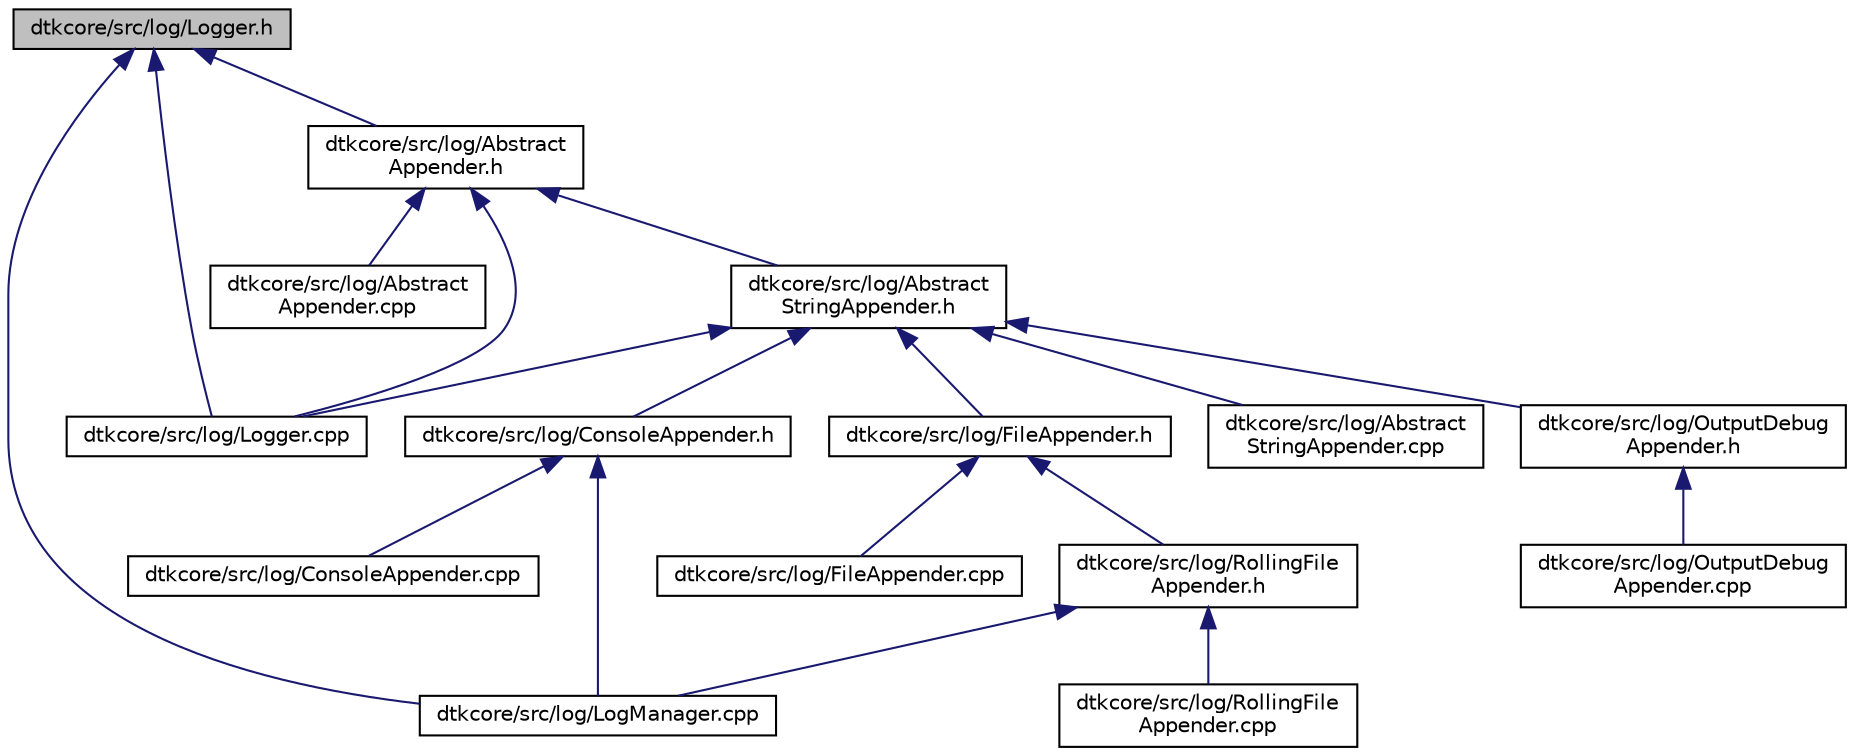 digraph "dtkcore/src/log/Logger.h"
{
  edge [fontname="Helvetica",fontsize="10",labelfontname="Helvetica",labelfontsize="10"];
  node [fontname="Helvetica",fontsize="10",shape=record];
  Node8 [label="dtkcore/src/log/Logger.h",height=0.2,width=0.4,color="black", fillcolor="grey75", style="filled", fontcolor="black"];
  Node8 -> Node9 [dir="back",color="midnightblue",fontsize="10",style="solid",fontname="Helvetica"];
  Node9 [label="dtkcore/src/log/Abstract\lAppender.h",height=0.2,width=0.4,color="black", fillcolor="white", style="filled",URL="$_abstract_appender_8h_source.html"];
  Node9 -> Node10 [dir="back",color="midnightblue",fontsize="10",style="solid",fontname="Helvetica"];
  Node10 [label="dtkcore/src/log/Abstract\lAppender.cpp",height=0.2,width=0.4,color="black", fillcolor="white", style="filled",URL="$_abstract_appender_8cpp_source.html"];
  Node9 -> Node11 [dir="back",color="midnightblue",fontsize="10",style="solid",fontname="Helvetica"];
  Node11 [label="dtkcore/src/log/Abstract\lStringAppender.h",height=0.2,width=0.4,color="black", fillcolor="white", style="filled",URL="$_abstract_string_appender_8h_source.html"];
  Node11 -> Node12 [dir="back",color="midnightblue",fontsize="10",style="solid",fontname="Helvetica"];
  Node12 [label="dtkcore/src/log/Abstract\lStringAppender.cpp",height=0.2,width=0.4,color="black", fillcolor="white", style="filled",URL="$_abstract_string_appender_8cpp_source.html"];
  Node11 -> Node13 [dir="back",color="midnightblue",fontsize="10",style="solid",fontname="Helvetica"];
  Node13 [label="dtkcore/src/log/ConsoleAppender.h",height=0.2,width=0.4,color="black", fillcolor="white", style="filled",URL="$_console_appender_8h_source.html"];
  Node13 -> Node14 [dir="back",color="midnightblue",fontsize="10",style="solid",fontname="Helvetica"];
  Node14 [label="dtkcore/src/log/ConsoleAppender.cpp",height=0.2,width=0.4,color="black", fillcolor="white", style="filled",URL="$_console_appender_8cpp_source.html"];
  Node13 -> Node15 [dir="back",color="midnightblue",fontsize="10",style="solid",fontname="Helvetica"];
  Node15 [label="dtkcore/src/log/LogManager.cpp",height=0.2,width=0.4,color="black", fillcolor="white", style="filled",URL="$_log_manager_8cpp_source.html"];
  Node11 -> Node16 [dir="back",color="midnightblue",fontsize="10",style="solid",fontname="Helvetica"];
  Node16 [label="dtkcore/src/log/FileAppender.h",height=0.2,width=0.4,color="black", fillcolor="white", style="filled",URL="$_file_appender_8h_source.html"];
  Node16 -> Node17 [dir="back",color="midnightblue",fontsize="10",style="solid",fontname="Helvetica"];
  Node17 [label="dtkcore/src/log/FileAppender.cpp",height=0.2,width=0.4,color="black", fillcolor="white", style="filled",URL="$_file_appender_8cpp_source.html"];
  Node16 -> Node18 [dir="back",color="midnightblue",fontsize="10",style="solid",fontname="Helvetica"];
  Node18 [label="dtkcore/src/log/RollingFile\lAppender.h",height=0.2,width=0.4,color="black", fillcolor="white", style="filled",URL="$_rolling_file_appender_8h_source.html"];
  Node18 -> Node15 [dir="back",color="midnightblue",fontsize="10",style="solid",fontname="Helvetica"];
  Node18 -> Node19 [dir="back",color="midnightblue",fontsize="10",style="solid",fontname="Helvetica"];
  Node19 [label="dtkcore/src/log/RollingFile\lAppender.cpp",height=0.2,width=0.4,color="black", fillcolor="white", style="filled",URL="$_rolling_file_appender_8cpp_source.html"];
  Node11 -> Node20 [dir="back",color="midnightblue",fontsize="10",style="solid",fontname="Helvetica"];
  Node20 [label="dtkcore/src/log/Logger.cpp",height=0.2,width=0.4,color="black", fillcolor="white", style="filled",URL="$_logger_8cpp_source.html"];
  Node11 -> Node21 [dir="back",color="midnightblue",fontsize="10",style="solid",fontname="Helvetica"];
  Node21 [label="dtkcore/src/log/OutputDebug\lAppender.h",height=0.2,width=0.4,color="black", fillcolor="white", style="filled",URL="$_output_debug_appender_8h_source.html"];
  Node21 -> Node22 [dir="back",color="midnightblue",fontsize="10",style="solid",fontname="Helvetica"];
  Node22 [label="dtkcore/src/log/OutputDebug\lAppender.cpp",height=0.2,width=0.4,color="black", fillcolor="white", style="filled",URL="$_output_debug_appender_8cpp_source.html"];
  Node9 -> Node20 [dir="back",color="midnightblue",fontsize="10",style="solid",fontname="Helvetica"];
  Node8 -> Node20 [dir="back",color="midnightblue",fontsize="10",style="solid",fontname="Helvetica"];
  Node8 -> Node15 [dir="back",color="midnightblue",fontsize="10",style="solid",fontname="Helvetica"];
}
